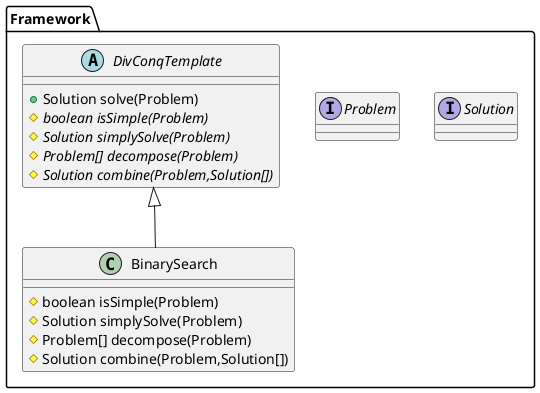 @startuml
class Framework.BinarySearch {
# boolean isSimple(Problem)
# Solution simplySolve(Problem)
# Problem[] decompose(Problem)
# Solution combine(Problem,Solution[])
}
interface Framework.Solution {
}
interface Framework.Problem {
}
abstract class Framework.DivConqTemplate {
+ Solution solve(Problem)
# {abstract}boolean isSimple(Problem)
# {abstract}Solution simplySolve(Problem)
# {abstract}Problem[] decompose(Problem)
# {abstract}Solution combine(Problem,Solution[])
}


Framework.DivConqTemplate <|-- Framework.BinarySearch
@enduml